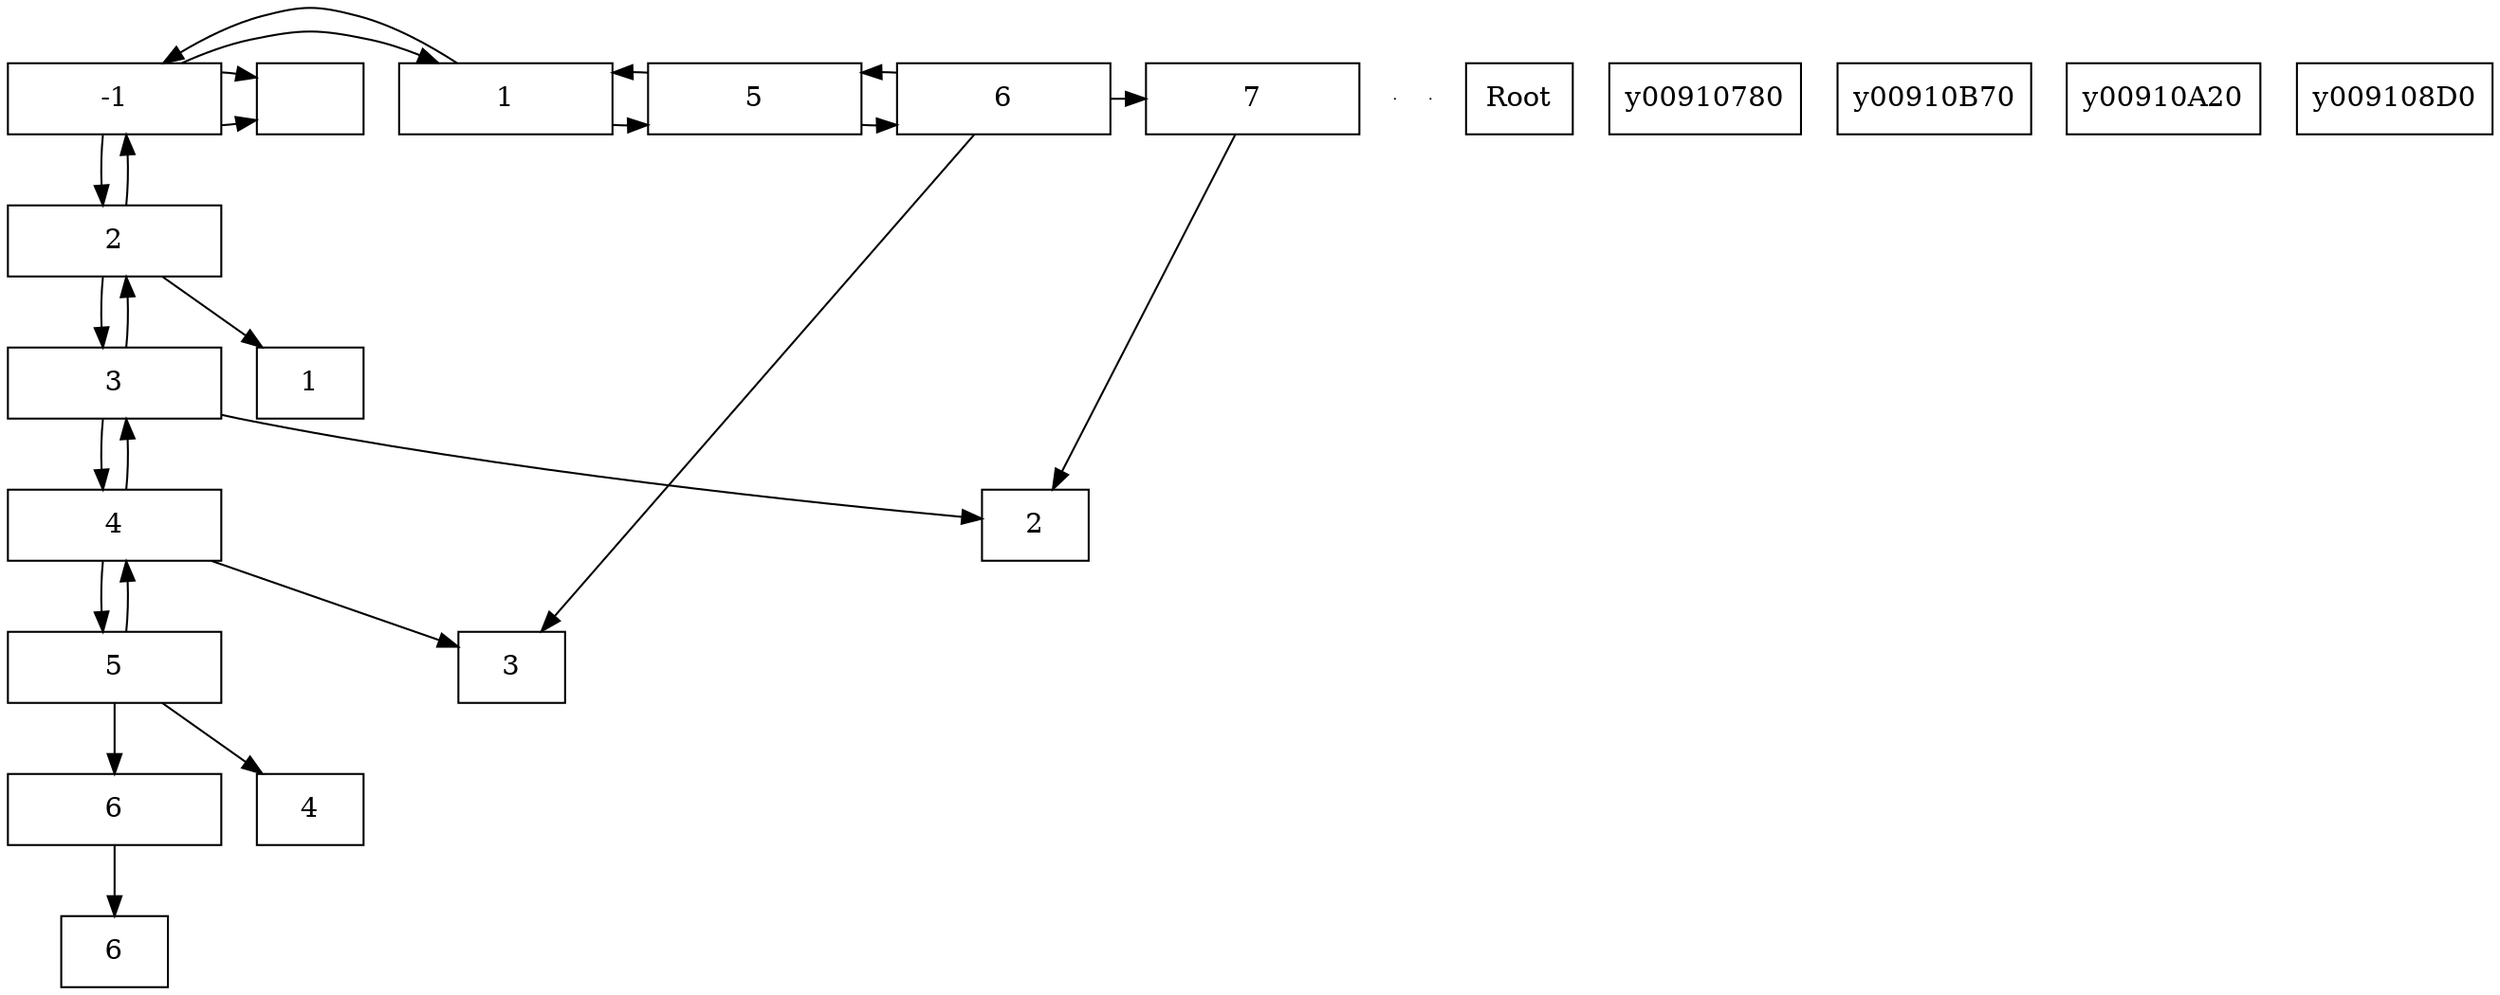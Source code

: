 digraph discografia{
node [shape = rectangle]
x00906118[label = "-1", width = 1.5, group = 1];
e0[ shape = point, width = 0 ];
e1[ shape = point, width = 0 ];


x009107F0[label = "2", width = 1.5, group = 1];


x00910940[label = "3", width = 1.5, group = 1];


x00910A90[label = "4", width = 1.5, group = 1];


x00910CE8[label = "5", width = 1.5, group = 1];


x00911148[label = "6", width = 1.5, group = 1];


x00906118->x009107F0
x009107F0->x00906118
x009107F0->x00910940
x00910940->x009107F0
x00910940->x00910A90
x00910A90->x00910940
x00910A90->x00910CE8
x00910CE8->x00910A90
x00910CE8->x00911148
x00910780[label = "1", width = 1.5, group = 1];
x00910B70[label = "5", width = 1.5, group = 1];
x00910A20[label = "6", width = 1.5, group = 1];
x009108D0[label = "7", width = 1.5, group = 1];
x00906118->x00910780
x00910780->x00906118
x00910780->x00910B70
x00910B70->x00910780
x00910B70->x00910A20
x00910A20->x00910B70
x00910A20->x009108D0
{rank = same; Root
; x00906118
; x00910780
; x00910B70
; x00910A20
; x009108D0
}

x00906118[label = "-1", group = 1]
x00910780[label = "1", group = 2]
x00910B70[label = "5", group = 3]
x00910A20[label = "6", group = 4]
x009108D0[label = "7", group = 5]
y00906118[label = ""]
y009107F0[label = "1"]
y00910940[label = "2"]
y00910A90[label = "3"]
y00910CE8[label = "4"]
y00911148[label = "6"]
x00906118-> y00906118
x00906118-> y00906118
x009107F0-> y009107F0
x00910940-> y00910940
x009108D0-> y00910940
x00910A90-> y00910A90
x00910A20-> y00910A90
x00910CE8-> y00910CE8
x00911148-> y00911148
{rank = same; x00906118; y00906118}
{rank = same; x00910780; y00910780}
{rank = same; x00910B70; y00910B70}
{rank = same; x00910A20; y00910A20}
{rank = same; x009108D0; y009108D0}
}
